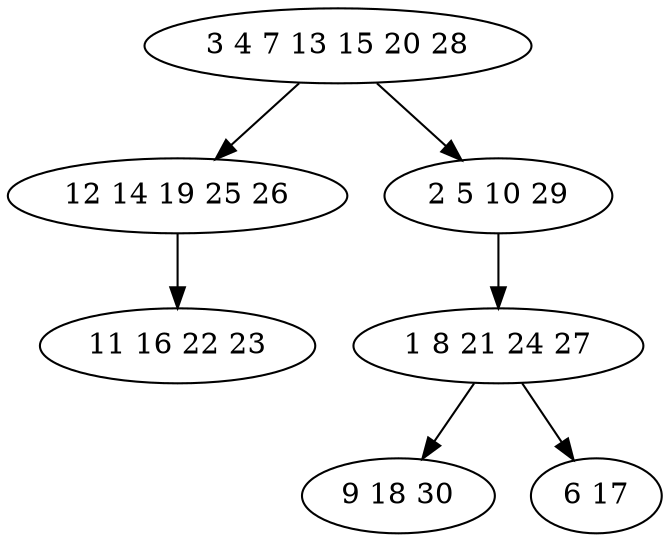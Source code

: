 digraph true_tree {
	"0" -> "1"
	"0" -> "2"
	"1" -> "3"
	"2" -> "4"
	"4" -> "5"
	"4" -> "6"
	"0" [label="3 4 7 13 15 20 28"];
	"1" [label="12 14 19 25 26"];
	"2" [label="2 5 10 29"];
	"3" [label="11 16 22 23"];
	"4" [label="1 8 21 24 27"];
	"5" [label="9 18 30"];
	"6" [label="6 17"];
}
